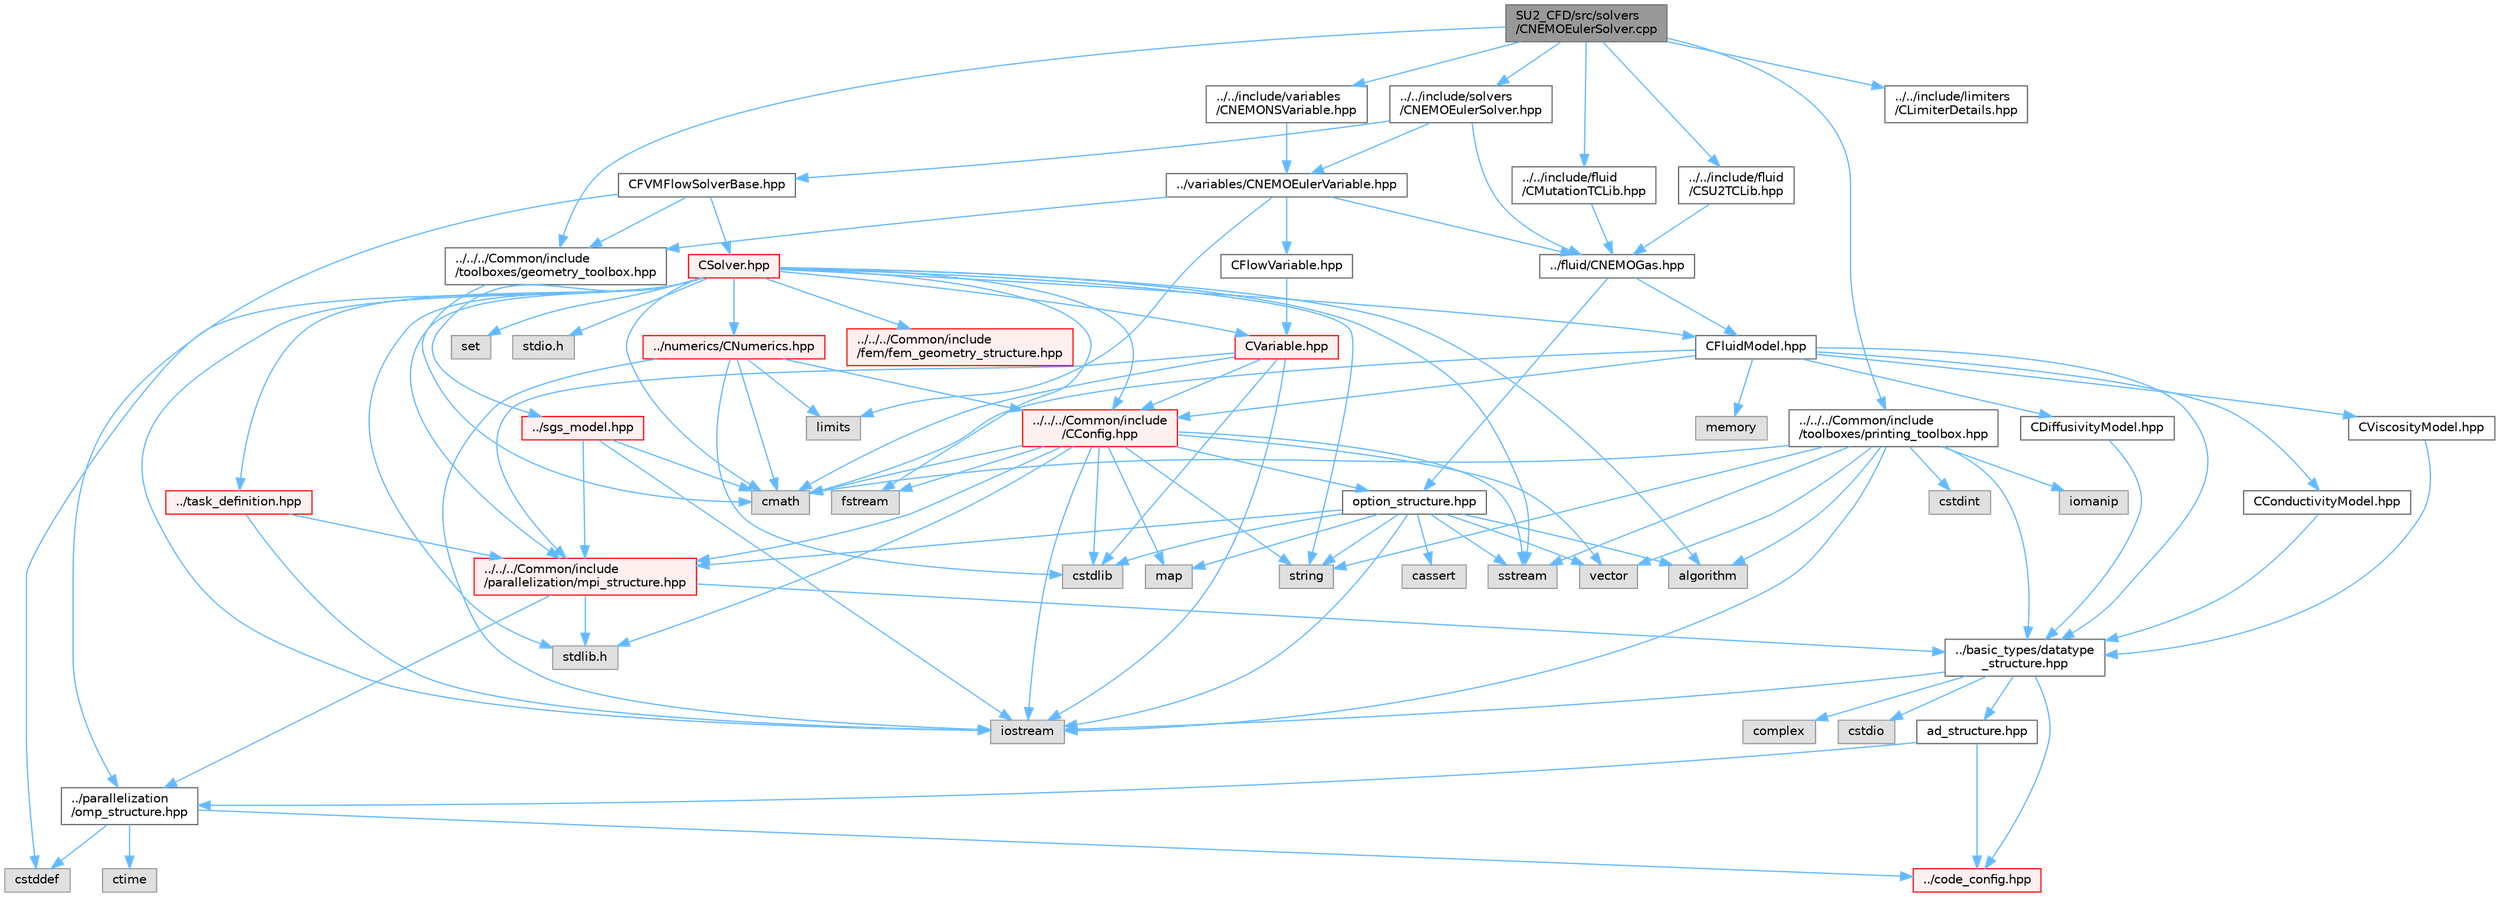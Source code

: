 digraph "SU2_CFD/src/solvers/CNEMOEulerSolver.cpp"
{
 // LATEX_PDF_SIZE
  bgcolor="transparent";
  edge [fontname=Helvetica,fontsize=10,labelfontname=Helvetica,labelfontsize=10];
  node [fontname=Helvetica,fontsize=10,shape=box,height=0.2,width=0.4];
  Node1 [id="Node000001",label="SU2_CFD/src/solvers\l/CNEMOEulerSolver.cpp",height=0.2,width=0.4,color="gray40", fillcolor="grey60", style="filled", fontcolor="black",tooltip="Headers of the CNEMOEulerSolver class."];
  Node1 -> Node2 [id="edge1_Node000001_Node000002",color="steelblue1",style="solid",tooltip=" "];
  Node2 [id="Node000002",label="../../include/solvers\l/CNEMOEulerSolver.hpp",height=0.2,width=0.4,color="grey40", fillcolor="white", style="filled",URL="$CNEMOEulerSolver_8hpp.html",tooltip="Headers of the CNEMOEulerSolver class."];
  Node2 -> Node3 [id="edge2_Node000002_Node000003",color="steelblue1",style="solid",tooltip=" "];
  Node3 [id="Node000003",label="../variables/CNEMOEulerVariable.hpp",height=0.2,width=0.4,color="grey40", fillcolor="white", style="filled",URL="$CNEMOEulerVariable_8hpp.html",tooltip="Class for defining the variables of the compressible NEMO Euler solver."];
  Node3 -> Node4 [id="edge3_Node000003_Node000004",color="steelblue1",style="solid",tooltip=" "];
  Node4 [id="Node000004",label="limits",height=0.2,width=0.4,color="grey60", fillcolor="#E0E0E0", style="filled",tooltip=" "];
  Node3 -> Node5 [id="edge4_Node000003_Node000005",color="steelblue1",style="solid",tooltip=" "];
  Node5 [id="Node000005",label="CFlowVariable.hpp",height=0.2,width=0.4,color="grey40", fillcolor="white", style="filled",URL="$CFlowVariable_8hpp.html",tooltip="Class for defining the common variables of flow solvers."];
  Node5 -> Node6 [id="edge5_Node000005_Node000006",color="steelblue1",style="solid",tooltip=" "];
  Node6 [id="Node000006",label="CVariable.hpp",height=0.2,width=0.4,color="red", fillcolor="#FFF0F0", style="filled",URL="$CVariable_8hpp.html",tooltip="Declaration and inlines of the parent class for defining problem variables, function definitions in f..."];
  Node6 -> Node7 [id="edge6_Node000006_Node000007",color="steelblue1",style="solid",tooltip=" "];
  Node7 [id="Node000007",label="../../../Common/include\l/parallelization/mpi_structure.hpp",height=0.2,width=0.4,color="red", fillcolor="#FFF0F0", style="filled",URL="$mpi__structure_8hpp.html",tooltip="Headers of the mpi interface for generalized datatypes. The subroutines and functions are in the mpi_..."];
  Node7 -> Node8 [id="edge7_Node000007_Node000008",color="steelblue1",style="solid",tooltip=" "];
  Node8 [id="Node000008",label="stdlib.h",height=0.2,width=0.4,color="grey60", fillcolor="#E0E0E0", style="filled",tooltip=" "];
  Node7 -> Node9 [id="edge8_Node000007_Node000009",color="steelblue1",style="solid",tooltip=" "];
  Node9 [id="Node000009",label="../basic_types/datatype\l_structure.hpp",height=0.2,width=0.4,color="grey40", fillcolor="white", style="filled",URL="$datatype__structure_8hpp.html",tooltip="Headers for generalized datatypes, defines an interface for AD types."];
  Node9 -> Node10 [id="edge9_Node000009_Node000010",color="steelblue1",style="solid",tooltip=" "];
  Node10 [id="Node000010",label="iostream",height=0.2,width=0.4,color="grey60", fillcolor="#E0E0E0", style="filled",tooltip=" "];
  Node9 -> Node11 [id="edge10_Node000009_Node000011",color="steelblue1",style="solid",tooltip=" "];
  Node11 [id="Node000011",label="complex",height=0.2,width=0.4,color="grey60", fillcolor="#E0E0E0", style="filled",tooltip=" "];
  Node9 -> Node12 [id="edge11_Node000009_Node000012",color="steelblue1",style="solid",tooltip=" "];
  Node12 [id="Node000012",label="cstdio",height=0.2,width=0.4,color="grey60", fillcolor="#E0E0E0", style="filled",tooltip=" "];
  Node9 -> Node13 [id="edge12_Node000009_Node000013",color="steelblue1",style="solid",tooltip=" "];
  Node13 [id="Node000013",label="../code_config.hpp",height=0.2,width=0.4,color="red", fillcolor="#FFF0F0", style="filled",URL="$code__config_8hpp.html",tooltip="Header file for collecting common macros, definitions and type configurations."];
  Node9 -> Node15 [id="edge13_Node000009_Node000015",color="steelblue1",style="solid",tooltip=" "];
  Node15 [id="Node000015",label="ad_structure.hpp",height=0.2,width=0.4,color="grey40", fillcolor="white", style="filled",URL="$ad__structure_8hpp.html",tooltip="Main routines for the algorithmic differentiation (AD) structure."];
  Node15 -> Node13 [id="edge14_Node000015_Node000013",color="steelblue1",style="solid",tooltip=" "];
  Node15 -> Node16 [id="edge15_Node000015_Node000016",color="steelblue1",style="solid",tooltip=" "];
  Node16 [id="Node000016",label="../parallelization\l/omp_structure.hpp",height=0.2,width=0.4,color="grey40", fillcolor="white", style="filled",URL="$omp__structure_8hpp.html",tooltip="OpenMP interface header, provides compatibility functions if the code is built without OpenMP support..."];
  Node16 -> Node17 [id="edge16_Node000016_Node000017",color="steelblue1",style="solid",tooltip=" "];
  Node17 [id="Node000017",label="cstddef",height=0.2,width=0.4,color="grey60", fillcolor="#E0E0E0", style="filled",tooltip=" "];
  Node16 -> Node13 [id="edge17_Node000016_Node000013",color="steelblue1",style="solid",tooltip=" "];
  Node16 -> Node18 [id="edge18_Node000016_Node000018",color="steelblue1",style="solid",tooltip=" "];
  Node18 [id="Node000018",label="ctime",height=0.2,width=0.4,color="grey60", fillcolor="#E0E0E0", style="filled",tooltip=" "];
  Node7 -> Node16 [id="edge19_Node000007_Node000016",color="steelblue1",style="solid",tooltip=" "];
  Node6 -> Node20 [id="edge20_Node000006_Node000020",color="steelblue1",style="solid",tooltip=" "];
  Node20 [id="Node000020",label="cmath",height=0.2,width=0.4,color="grey60", fillcolor="#E0E0E0", style="filled",tooltip=" "];
  Node6 -> Node10 [id="edge21_Node000006_Node000010",color="steelblue1",style="solid",tooltip=" "];
  Node6 -> Node21 [id="edge22_Node000006_Node000021",color="steelblue1",style="solid",tooltip=" "];
  Node21 [id="Node000021",label="cstdlib",height=0.2,width=0.4,color="grey60", fillcolor="#E0E0E0", style="filled",tooltip=" "];
  Node6 -> Node22 [id="edge23_Node000006_Node000022",color="steelblue1",style="solid",tooltip=" "];
  Node22 [id="Node000022",label="../../../Common/include\l/CConfig.hpp",height=0.2,width=0.4,color="red", fillcolor="#FFF0F0", style="filled",URL="$CConfig_8hpp.html",tooltip="All the information about the definition of the physical problem. The subroutines and functions are i..."];
  Node22 -> Node7 [id="edge24_Node000022_Node000007",color="steelblue1",style="solid",tooltip=" "];
  Node22 -> Node10 [id="edge25_Node000022_Node000010",color="steelblue1",style="solid",tooltip=" "];
  Node22 -> Node21 [id="edge26_Node000022_Node000021",color="steelblue1",style="solid",tooltip=" "];
  Node22 -> Node23 [id="edge27_Node000022_Node000023",color="steelblue1",style="solid",tooltip=" "];
  Node23 [id="Node000023",label="fstream",height=0.2,width=0.4,color="grey60", fillcolor="#E0E0E0", style="filled",tooltip=" "];
  Node22 -> Node24 [id="edge28_Node000022_Node000024",color="steelblue1",style="solid",tooltip=" "];
  Node24 [id="Node000024",label="sstream",height=0.2,width=0.4,color="grey60", fillcolor="#E0E0E0", style="filled",tooltip=" "];
  Node22 -> Node25 [id="edge29_Node000022_Node000025",color="steelblue1",style="solid",tooltip=" "];
  Node25 [id="Node000025",label="string",height=0.2,width=0.4,color="grey60", fillcolor="#E0E0E0", style="filled",tooltip=" "];
  Node22 -> Node27 [id="edge30_Node000022_Node000027",color="steelblue1",style="solid",tooltip=" "];
  Node27 [id="Node000027",label="vector",height=0.2,width=0.4,color="grey60", fillcolor="#E0E0E0", style="filled",tooltip=" "];
  Node22 -> Node8 [id="edge31_Node000022_Node000008",color="steelblue1",style="solid",tooltip=" "];
  Node22 -> Node20 [id="edge32_Node000022_Node000020",color="steelblue1",style="solid",tooltip=" "];
  Node22 -> Node29 [id="edge33_Node000022_Node000029",color="steelblue1",style="solid",tooltip=" "];
  Node29 [id="Node000029",label="map",height=0.2,width=0.4,color="grey60", fillcolor="#E0E0E0", style="filled",tooltip=" "];
  Node22 -> Node31 [id="edge34_Node000022_Node000031",color="steelblue1",style="solid",tooltip=" "];
  Node31 [id="Node000031",label="option_structure.hpp",height=0.2,width=0.4,color="grey40", fillcolor="white", style="filled",URL="$option__structure_8hpp.html",tooltip="Defines classes for referencing options for easy input in CConfig."];
  Node31 -> Node7 [id="edge35_Node000031_Node000007",color="steelblue1",style="solid",tooltip=" "];
  Node31 -> Node10 [id="edge36_Node000031_Node000010",color="steelblue1",style="solid",tooltip=" "];
  Node31 -> Node24 [id="edge37_Node000031_Node000024",color="steelblue1",style="solid",tooltip=" "];
  Node31 -> Node25 [id="edge38_Node000031_Node000025",color="steelblue1",style="solid",tooltip=" "];
  Node31 -> Node27 [id="edge39_Node000031_Node000027",color="steelblue1",style="solid",tooltip=" "];
  Node31 -> Node29 [id="edge40_Node000031_Node000029",color="steelblue1",style="solid",tooltip=" "];
  Node31 -> Node21 [id="edge41_Node000031_Node000021",color="steelblue1",style="solid",tooltip=" "];
  Node31 -> Node32 [id="edge42_Node000031_Node000032",color="steelblue1",style="solid",tooltip=" "];
  Node32 [id="Node000032",label="algorithm",height=0.2,width=0.4,color="grey60", fillcolor="#E0E0E0", style="filled",tooltip=" "];
  Node31 -> Node33 [id="edge43_Node000031_Node000033",color="steelblue1",style="solid",tooltip=" "];
  Node33 [id="Node000033",label="cassert",height=0.2,width=0.4,color="grey60", fillcolor="#E0E0E0", style="filled",tooltip=" "];
  Node3 -> Node44 [id="edge44_Node000003_Node000044",color="steelblue1",style="solid",tooltip=" "];
  Node44 [id="Node000044",label="../fluid/CNEMOGas.hpp",height=0.2,width=0.4,color="grey40", fillcolor="white", style="filled",URL="$CNEMOGas_8hpp.html",tooltip="Defines the nonequilibrium gas model."];
  Node44 -> Node45 [id="edge45_Node000044_Node000045",color="steelblue1",style="solid",tooltip=" "];
  Node45 [id="Node000045",label="CFluidModel.hpp",height=0.2,width=0.4,color="grey40", fillcolor="white", style="filled",URL="$CFluidModel_8hpp.html",tooltip="Defines the main fluid model class for thermophysical properties."];
  Node45 -> Node20 [id="edge46_Node000045_Node000020",color="steelblue1",style="solid",tooltip=" "];
  Node45 -> Node46 [id="edge47_Node000045_Node000046",color="steelblue1",style="solid",tooltip=" "];
  Node46 [id="Node000046",label="memory",height=0.2,width=0.4,color="grey60", fillcolor="#E0E0E0", style="filled",tooltip=" "];
  Node45 -> Node22 [id="edge48_Node000045_Node000022",color="steelblue1",style="solid",tooltip=" "];
  Node45 -> Node9 [id="edge49_Node000045_Node000009",color="steelblue1",style="solid",tooltip=" "];
  Node45 -> Node47 [id="edge50_Node000045_Node000047",color="steelblue1",style="solid",tooltip=" "];
  Node47 [id="Node000047",label="CConductivityModel.hpp",height=0.2,width=0.4,color="grey40", fillcolor="white", style="filled",URL="$CConductivityModel_8hpp.html",tooltip="Defines an interface class for thermal conductivity models."];
  Node47 -> Node9 [id="edge51_Node000047_Node000009",color="steelblue1",style="solid",tooltip=" "];
  Node45 -> Node48 [id="edge52_Node000045_Node000048",color="steelblue1",style="solid",tooltip=" "];
  Node48 [id="Node000048",label="CViscosityModel.hpp",height=0.2,width=0.4,color="grey40", fillcolor="white", style="filled",URL="$CViscosityModel_8hpp.html",tooltip="Interface class for defining laminar viscosity models."];
  Node48 -> Node9 [id="edge53_Node000048_Node000009",color="steelblue1",style="solid",tooltip=" "];
  Node45 -> Node49 [id="edge54_Node000045_Node000049",color="steelblue1",style="solid",tooltip=" "];
  Node49 [id="Node000049",label="CDiffusivityModel.hpp",height=0.2,width=0.4,color="grey40", fillcolor="white", style="filled",URL="$CDiffusivityModel_8hpp.html",tooltip="Interface class for defining mass diffusivity models."];
  Node49 -> Node9 [id="edge55_Node000049_Node000009",color="steelblue1",style="solid",tooltip=" "];
  Node44 -> Node31 [id="edge56_Node000044_Node000031",color="steelblue1",style="solid",tooltip=" "];
  Node3 -> Node50 [id="edge57_Node000003_Node000050",color="steelblue1",style="solid",tooltip=" "];
  Node50 [id="Node000050",label="../../../Common/include\l/toolboxes/geometry_toolbox.hpp",height=0.2,width=0.4,color="grey40", fillcolor="white", style="filled",URL="$geometry__toolbox_8hpp.html",tooltip="Collection of common lightweight geometry-oriented methods."];
  Node50 -> Node20 [id="edge58_Node000050_Node000020",color="steelblue1",style="solid",tooltip=" "];
  Node2 -> Node44 [id="edge59_Node000002_Node000044",color="steelblue1",style="solid",tooltip=" "];
  Node2 -> Node51 [id="edge60_Node000002_Node000051",color="steelblue1",style="solid",tooltip=" "];
  Node51 [id="Node000051",label="CFVMFlowSolverBase.hpp",height=0.2,width=0.4,color="grey40", fillcolor="white", style="filled",URL="$CFVMFlowSolverBase_8hpp.html",tooltip="Base class template for all FVM flow solvers."];
  Node51 -> Node16 [id="edge61_Node000051_Node000016",color="steelblue1",style="solid",tooltip=" "];
  Node51 -> Node50 [id="edge62_Node000051_Node000050",color="steelblue1",style="solid",tooltip=" "];
  Node51 -> Node52 [id="edge63_Node000051_Node000052",color="steelblue1",style="solid",tooltip=" "];
  Node52 [id="Node000052",label="CSolver.hpp",height=0.2,width=0.4,color="red", fillcolor="#FFF0F0", style="filled",URL="$CSolver_8hpp.html",tooltip="Headers of the CSolver class which is inherited by all of the other solvers."];
  Node52 -> Node7 [id="edge64_Node000052_Node000007",color="steelblue1",style="solid",tooltip=" "];
  Node52 -> Node20 [id="edge65_Node000052_Node000020",color="steelblue1",style="solid",tooltip=" "];
  Node52 -> Node17 [id="edge66_Node000052_Node000017",color="steelblue1",style="solid",tooltip=" "];
  Node52 -> Node25 [id="edge67_Node000052_Node000025",color="steelblue1",style="solid",tooltip=" "];
  Node52 -> Node23 [id="edge68_Node000052_Node000023",color="steelblue1",style="solid",tooltip=" "];
  Node52 -> Node24 [id="edge69_Node000052_Node000024",color="steelblue1",style="solid",tooltip=" "];
  Node52 -> Node32 [id="edge70_Node000052_Node000032",color="steelblue1",style="solid",tooltip=" "];
  Node52 -> Node10 [id="edge71_Node000052_Node000010",color="steelblue1",style="solid",tooltip=" "];
  Node52 -> Node53 [id="edge72_Node000052_Node000053",color="steelblue1",style="solid",tooltip=" "];
  Node53 [id="Node000053",label="set",height=0.2,width=0.4,color="grey60", fillcolor="#E0E0E0", style="filled",tooltip=" "];
  Node52 -> Node8 [id="edge73_Node000052_Node000008",color="steelblue1",style="solid",tooltip=" "];
  Node52 -> Node54 [id="edge74_Node000052_Node000054",color="steelblue1",style="solid",tooltip=" "];
  Node54 [id="Node000054",label="stdio.h",height=0.2,width=0.4,color="grey60", fillcolor="#E0E0E0", style="filled",tooltip=" "];
  Node52 -> Node45 [id="edge75_Node000052_Node000045",color="steelblue1",style="solid",tooltip=" "];
  Node52 -> Node55 [id="edge76_Node000052_Node000055",color="steelblue1",style="solid",tooltip=" "];
  Node55 [id="Node000055",label="../task_definition.hpp",height=0.2,width=0.4,color="red", fillcolor="#FFF0F0", style="filled",URL="$task__definition_8hpp.html",tooltip="Header of the task definition class for the SU2 solvers."];
  Node55 -> Node7 [id="edge77_Node000055_Node000007",color="steelblue1",style="solid",tooltip=" "];
  Node55 -> Node10 [id="edge78_Node000055_Node000010",color="steelblue1",style="solid",tooltip=" "];
  Node52 -> Node57 [id="edge79_Node000052_Node000057",color="steelblue1",style="solid",tooltip=" "];
  Node57 [id="Node000057",label="../numerics/CNumerics.hpp",height=0.2,width=0.4,color="red", fillcolor="#FFF0F0", style="filled",URL="$CNumerics_8hpp.html",tooltip="Declaration of the base numerics class, the implementation is in the CNumerics.cpp file."];
  Node57 -> Node20 [id="edge80_Node000057_Node000020",color="steelblue1",style="solid",tooltip=" "];
  Node57 -> Node10 [id="edge81_Node000057_Node000010",color="steelblue1",style="solid",tooltip=" "];
  Node57 -> Node4 [id="edge82_Node000057_Node000004",color="steelblue1",style="solid",tooltip=" "];
  Node57 -> Node21 [id="edge83_Node000057_Node000021",color="steelblue1",style="solid",tooltip=" "];
  Node57 -> Node22 [id="edge84_Node000057_Node000022",color="steelblue1",style="solid",tooltip=" "];
  Node52 -> Node59 [id="edge85_Node000052_Node000059",color="steelblue1",style="solid",tooltip=" "];
  Node59 [id="Node000059",label="../sgs_model.hpp",height=0.2,width=0.4,color="red", fillcolor="#FFF0F0", style="filled",URL="$sgs__model_8hpp.html",tooltip="Headers of the LES subgrid scale models of the SU2 solvers."];
  Node59 -> Node7 [id="edge86_Node000059_Node000007",color="steelblue1",style="solid",tooltip=" "];
  Node59 -> Node10 [id="edge87_Node000059_Node000010",color="steelblue1",style="solid",tooltip=" "];
  Node59 -> Node20 [id="edge88_Node000059_Node000020",color="steelblue1",style="solid",tooltip=" "];
  Node52 -> Node61 [id="edge89_Node000052_Node000061",color="steelblue1",style="solid",tooltip=" "];
  Node61 [id="Node000061",label="../../../Common/include\l/fem/fem_geometry_structure.hpp",height=0.2,width=0.4,color="red", fillcolor="#FFF0F0", style="filled",URL="$fem__geometry__structure_8hpp.html",tooltip="Headers of the main subroutines for creating the geometrical structure for the FEM solver...."];
  Node52 -> Node22 [id="edge90_Node000052_Node000022",color="steelblue1",style="solid",tooltip=" "];
  Node52 -> Node6 [id="edge91_Node000052_Node000006",color="steelblue1",style="solid",tooltip=" "];
  Node1 -> Node94 [id="edge92_Node000001_Node000094",color="steelblue1",style="solid",tooltip=" "];
  Node94 [id="Node000094",label="../../include/variables\l/CNEMONSVariable.hpp",height=0.2,width=0.4,color="grey40", fillcolor="white", style="filled",URL="$CNEMONSVariable_8hpp.html",tooltip="Class for defining the variables of the compressible NEMO Navier-Stokes solver."];
  Node94 -> Node3 [id="edge93_Node000094_Node000003",color="steelblue1",style="solid",tooltip=" "];
  Node1 -> Node50 [id="edge94_Node000001_Node000050",color="steelblue1",style="solid",tooltip=" "];
  Node1 -> Node95 [id="edge95_Node000001_Node000095",color="steelblue1",style="solid",tooltip=" "];
  Node95 [id="Node000095",label="../../../Common/include\l/toolboxes/printing_toolbox.hpp",height=0.2,width=0.4,color="grey40", fillcolor="white", style="filled",URL="$printing__toolbox_8hpp.html",tooltip="Header file for the printing toolbox."];
  Node95 -> Node10 [id="edge96_Node000095_Node000010",color="steelblue1",style="solid",tooltip=" "];
  Node95 -> Node86 [id="edge97_Node000095_Node000086",color="steelblue1",style="solid",tooltip=" "];
  Node86 [id="Node000086",label="iomanip",height=0.2,width=0.4,color="grey60", fillcolor="#E0E0E0", style="filled",tooltip=" "];
  Node95 -> Node39 [id="edge98_Node000095_Node000039",color="steelblue1",style="solid",tooltip=" "];
  Node39 [id="Node000039",label="cstdint",height=0.2,width=0.4,color="grey60", fillcolor="#E0E0E0", style="filled",tooltip=" "];
  Node95 -> Node27 [id="edge99_Node000095_Node000027",color="steelblue1",style="solid",tooltip=" "];
  Node95 -> Node25 [id="edge100_Node000095_Node000025",color="steelblue1",style="solid",tooltip=" "];
  Node95 -> Node24 [id="edge101_Node000095_Node000024",color="steelblue1",style="solid",tooltip=" "];
  Node95 -> Node20 [id="edge102_Node000095_Node000020",color="steelblue1",style="solid",tooltip=" "];
  Node95 -> Node32 [id="edge103_Node000095_Node000032",color="steelblue1",style="solid",tooltip=" "];
  Node95 -> Node9 [id="edge104_Node000095_Node000009",color="steelblue1",style="solid",tooltip=" "];
  Node1 -> Node96 [id="edge105_Node000001_Node000096",color="steelblue1",style="solid",tooltip=" "];
  Node96 [id="Node000096",label="../../include/fluid\l/CMutationTCLib.hpp",height=0.2,width=0.4,color="grey40", fillcolor="white", style="filled",URL="$CMutationTCLib_8hpp.html",tooltip="Defines the class for the link to Mutation++ ThermoChemistry library."];
  Node96 -> Node44 [id="edge106_Node000096_Node000044",color="steelblue1",style="solid",tooltip=" "];
  Node1 -> Node97 [id="edge107_Node000001_Node000097",color="steelblue1",style="solid",tooltip=" "];
  Node97 [id="Node000097",label="../../include/fluid\l/CSU2TCLib.hpp",height=0.2,width=0.4,color="grey40", fillcolor="white", style="filled",URL="$CSU2TCLib_8hpp.html",tooltip="Defines the classes for different user defined ThermoChemistry libraries."];
  Node97 -> Node44 [id="edge108_Node000097_Node000044",color="steelblue1",style="solid",tooltip=" "];
  Node1 -> Node98 [id="edge109_Node000001_Node000098",color="steelblue1",style="solid",tooltip=" "];
  Node98 [id="Node000098",label="../../include/limiters\l/CLimiterDetails.hpp",height=0.2,width=0.4,color="grey40", fillcolor="white", style="filled",URL="$CLimiterDetails_8hpp.html",tooltip="A class template that allows defining limiters via specialization of particular details."];
}
